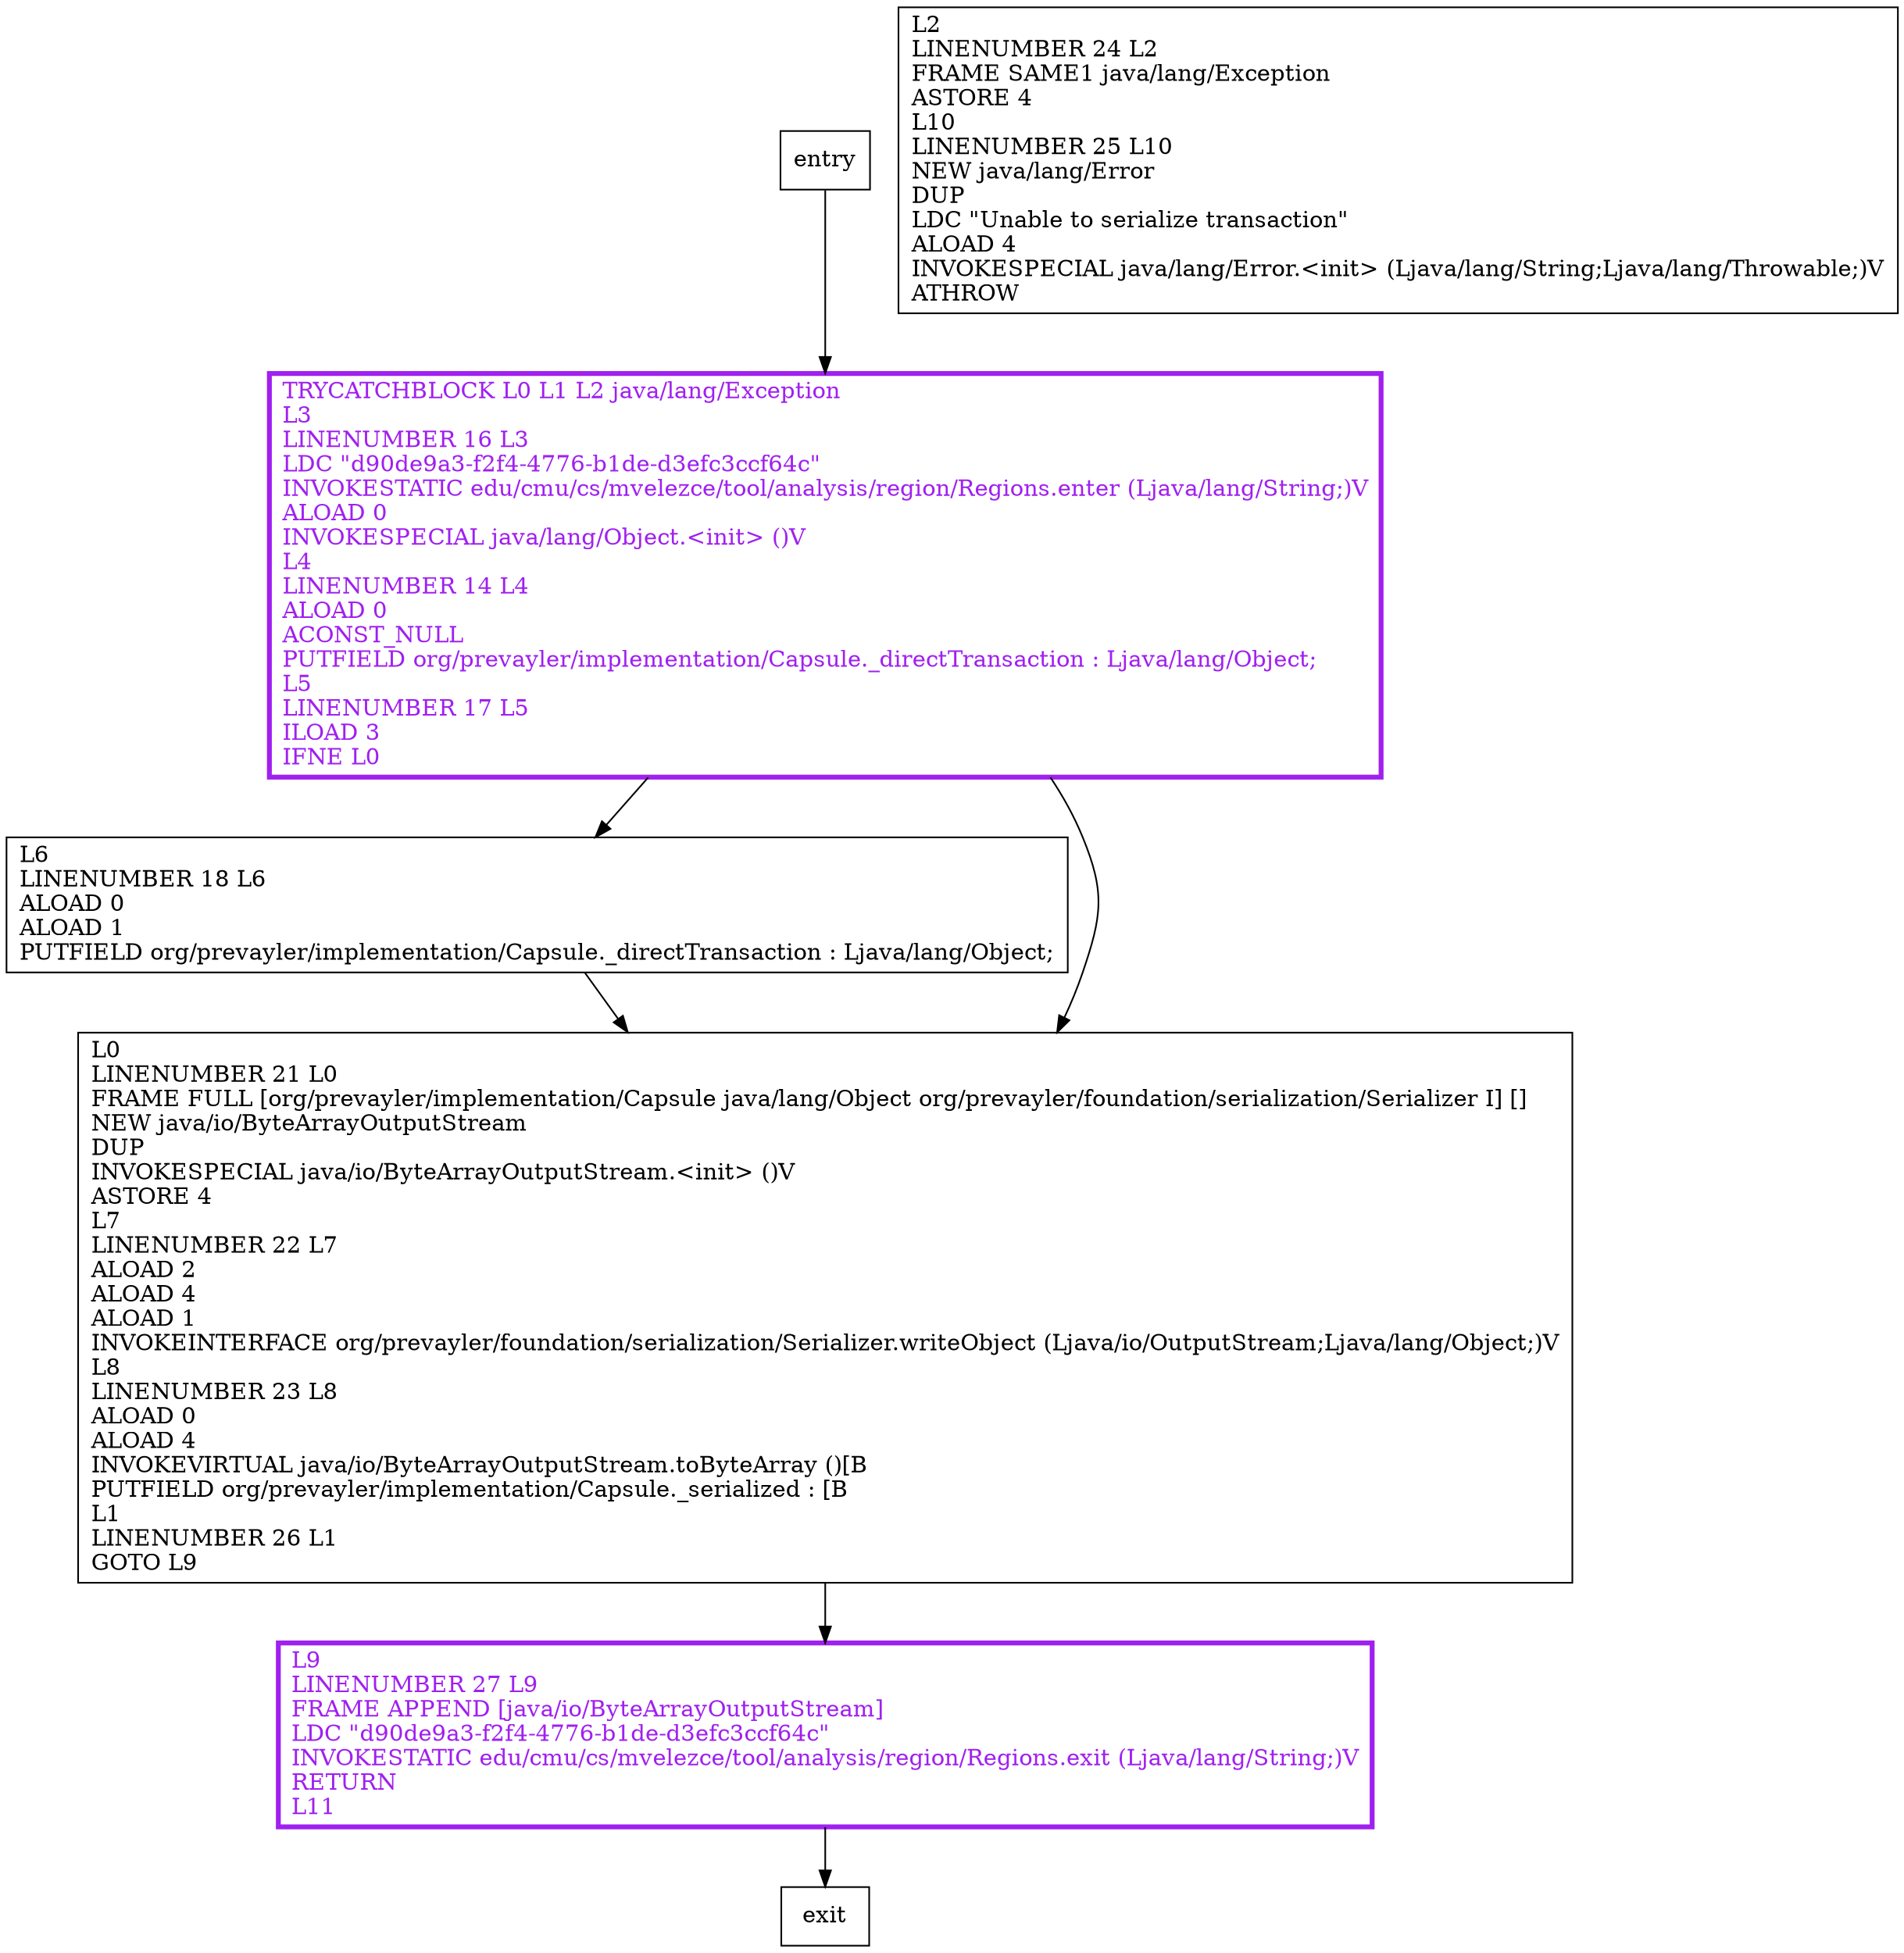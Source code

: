digraph <init> {
node [shape=record];
1370651081 [label="TRYCATCHBLOCK L0 L1 L2 java/lang/Exception\lL3\lLINENUMBER 16 L3\lLDC \"d90de9a3-f2f4-4776-b1de-d3efc3ccf64c\"\lINVOKESTATIC edu/cmu/cs/mvelezce/tool/analysis/region/Regions.enter (Ljava/lang/String;)V\lALOAD 0\lINVOKESPECIAL java/lang/Object.\<init\> ()V\lL4\lLINENUMBER 14 L4\lALOAD 0\lACONST_NULL\lPUTFIELD org/prevayler/implementation/Capsule._directTransaction : Ljava/lang/Object;\lL5\lLINENUMBER 17 L5\lILOAD 3\lIFNE L0\l"];
1586845078 [label="L2\lLINENUMBER 24 L2\lFRAME SAME1 java/lang/Exception\lASTORE 4\lL10\lLINENUMBER 25 L10\lNEW java/lang/Error\lDUP\lLDC \"Unable to serialize transaction\"\lALOAD 4\lINVOKESPECIAL java/lang/Error.\<init\> (Ljava/lang/String;Ljava/lang/Throwable;)V\lATHROW\l"];
2134991632 [label="L6\lLINENUMBER 18 L6\lALOAD 0\lALOAD 1\lPUTFIELD org/prevayler/implementation/Capsule._directTransaction : Ljava/lang/Object;\l"];
450003680 [label="L0\lLINENUMBER 21 L0\lFRAME FULL [org/prevayler/implementation/Capsule java/lang/Object org/prevayler/foundation/serialization/Serializer I] []\lNEW java/io/ByteArrayOutputStream\lDUP\lINVOKESPECIAL java/io/ByteArrayOutputStream.\<init\> ()V\lASTORE 4\lL7\lLINENUMBER 22 L7\lALOAD 2\lALOAD 4\lALOAD 1\lINVOKEINTERFACE org/prevayler/foundation/serialization/Serializer.writeObject (Ljava/io/OutputStream;Ljava/lang/Object;)V\lL8\lLINENUMBER 23 L8\lALOAD 0\lALOAD 4\lINVOKEVIRTUAL java/io/ByteArrayOutputStream.toByteArray ()[B\lPUTFIELD org/prevayler/implementation/Capsule._serialized : [B\lL1\lLINENUMBER 26 L1\lGOTO L9\l"];
480971771 [label="L9\lLINENUMBER 27 L9\lFRAME APPEND [java/io/ByteArrayOutputStream]\lLDC \"d90de9a3-f2f4-4776-b1de-d3efc3ccf64c\"\lINVOKESTATIC edu/cmu/cs/mvelezce/tool/analysis/region/Regions.exit (Ljava/lang/String;)V\lRETURN\lL11\l"];
entry;
exit;
entry -> 1370651081;
1370651081 -> 2134991632;
1370651081 -> 450003680;
2134991632 -> 450003680;
450003680 -> 480971771;
480971771 -> exit;
1370651081[fontcolor="purple", penwidth=3, color="purple"];
480971771[fontcolor="purple", penwidth=3, color="purple"];
}

